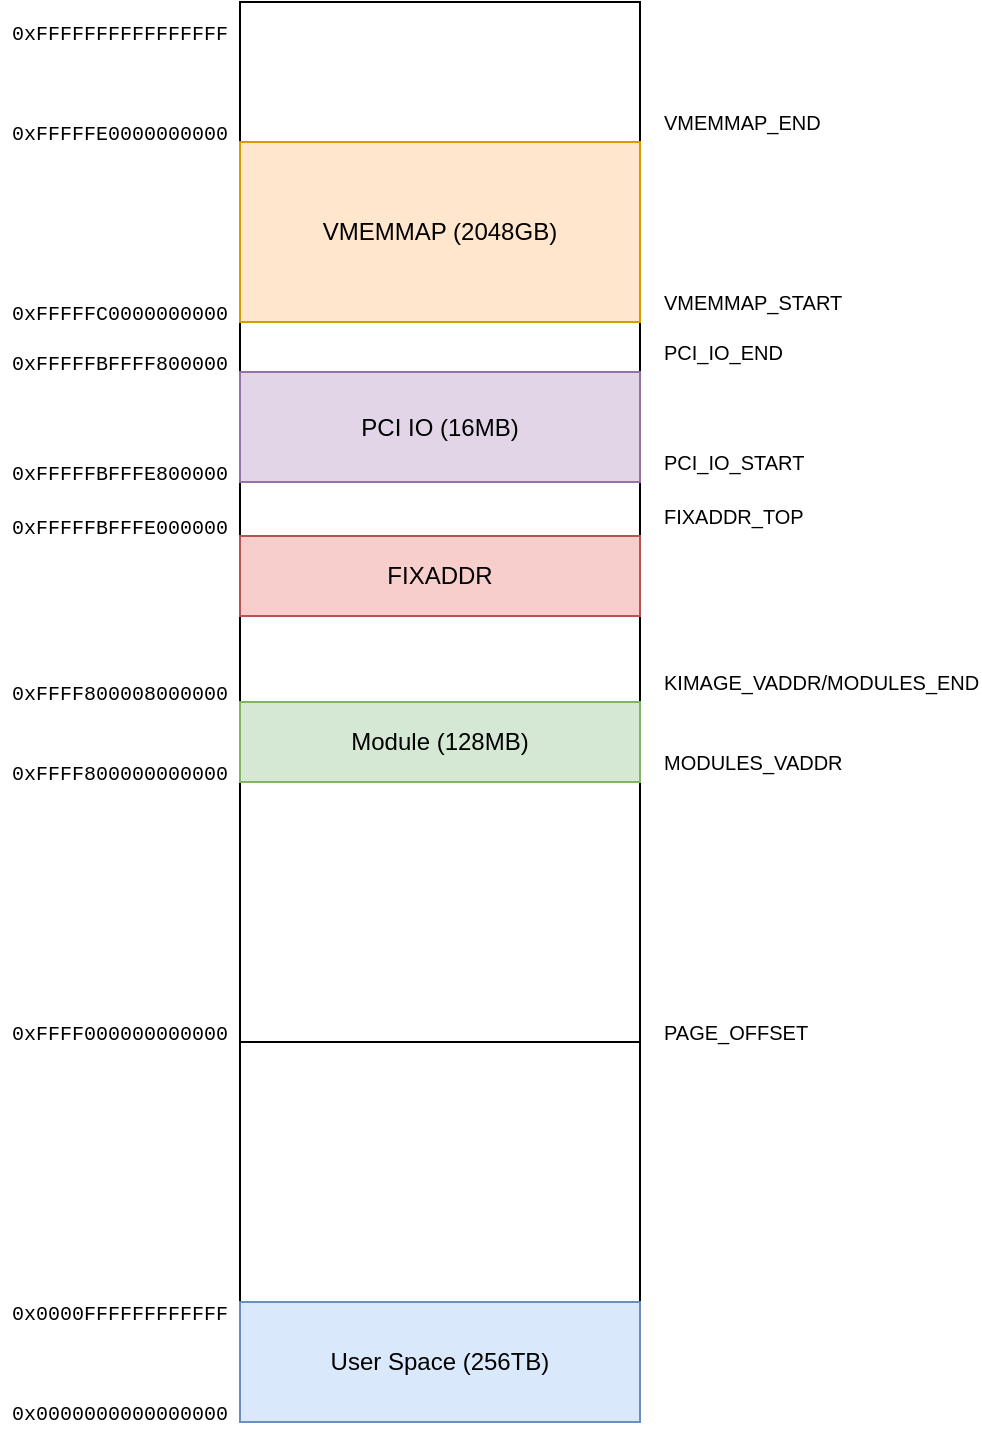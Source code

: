 <mxfile version="21.1.2" type="github">
  <diagram name="Page-1" id="ICL1FnLUgj0KGathMijP">
    <mxGraphModel dx="794" dy="1581" grid="1" gridSize="10" guides="1" tooltips="1" connect="1" arrows="1" fold="1" page="1" pageScale="1" pageWidth="850" pageHeight="1100" math="0" shadow="0">
      <root>
        <mxCell id="0" />
        <mxCell id="1" parent="0" />
        <mxCell id="Z_YMYpyKoQJiW7JMjEYe-1" value="" style="rounded=0;whiteSpace=wrap;html=1;" vertex="1" parent="1">
          <mxGeometry x="350" y="-270" width="200" height="700" as="geometry" />
        </mxCell>
        <mxCell id="Z_YMYpyKoQJiW7JMjEYe-2" value="User Space (256TB)" style="rounded=0;whiteSpace=wrap;html=1;fillColor=#dae8fc;strokeColor=#6c8ebf;" vertex="1" parent="1">
          <mxGeometry x="350" y="380" width="200" height="60" as="geometry" />
        </mxCell>
        <mxCell id="Z_YMYpyKoQJiW7JMjEYe-4" value="&lt;font style=&quot;font-size: 10px;&quot; face=&quot;Courier New&quot;&gt;0x0000FFFFFFFFFFFF&lt;/font&gt;" style="text;html=1;strokeColor=none;fillColor=none;align=center;verticalAlign=middle;whiteSpace=wrap;rounded=0;comic=0;" vertex="1" parent="1">
          <mxGeometry x="230" y="380" width="120" height="10" as="geometry" />
        </mxCell>
        <mxCell id="Z_YMYpyKoQJiW7JMjEYe-5" value="&lt;font style=&quot;font-size: 10px;&quot; face=&quot;Courier New&quot;&gt;0x0000000000000000&lt;/font&gt;" style="text;html=1;strokeColor=none;fillColor=none;align=center;verticalAlign=middle;whiteSpace=wrap;rounded=0;" vertex="1" parent="1">
          <mxGeometry x="230" y="430" width="120" height="10" as="geometry" />
        </mxCell>
        <mxCell id="Z_YMYpyKoQJiW7JMjEYe-6" value="" style="rounded=0;whiteSpace=wrap;html=1;" vertex="1" parent="1">
          <mxGeometry x="350" y="120" width="200" height="130" as="geometry" />
        </mxCell>
        <mxCell id="Z_YMYpyKoQJiW7JMjEYe-7" value="&lt;font style=&quot;font-size: 10px;&quot; face=&quot;Courier New&quot;&gt;0xFFFF000000000000&lt;/font&gt;" style="text;html=1;strokeColor=none;fillColor=none;align=center;verticalAlign=middle;whiteSpace=wrap;rounded=0;comic=0;" vertex="1" parent="1">
          <mxGeometry x="230" y="240" width="120" height="10" as="geometry" />
        </mxCell>
        <mxCell id="Z_YMYpyKoQJiW7JMjEYe-8" value="&lt;font style=&quot;font-size: 10px;&quot;&gt;PAGE_OFFSET&lt;/font&gt;" style="text;html=1;strokeColor=none;fillColor=none;align=left;verticalAlign=middle;whiteSpace=wrap;rounded=0;" vertex="1" parent="1">
          <mxGeometry x="560" y="240" width="80" height="10" as="geometry" />
        </mxCell>
        <mxCell id="Z_YMYpyKoQJiW7JMjEYe-10" value="&lt;font style=&quot;font-size: 10px;&quot; face=&quot;Courier New&quot;&gt;0xFFFF800000000000&lt;/font&gt;" style="text;html=1;strokeColor=none;fillColor=none;align=center;verticalAlign=middle;whiteSpace=wrap;rounded=0;comic=0;" vertex="1" parent="1">
          <mxGeometry x="230" y="110" width="120" height="10" as="geometry" />
        </mxCell>
        <mxCell id="Z_YMYpyKoQJiW7JMjEYe-11" value="&lt;font style=&quot;font-size: 10px;&quot;&gt;MODULES_VADDR&lt;/font&gt;" style="text;html=1;strokeColor=none;fillColor=none;align=left;verticalAlign=middle;whiteSpace=wrap;rounded=0;" vertex="1" parent="1">
          <mxGeometry x="560" y="100" width="120" height="20" as="geometry" />
        </mxCell>
        <mxCell id="Z_YMYpyKoQJiW7JMjEYe-12" value="Module (128MB)" style="rounded=0;whiteSpace=wrap;html=1;fillColor=#d5e8d4;strokeColor=#82b366;" vertex="1" parent="1">
          <mxGeometry x="350" y="80" width="200" height="40" as="geometry" />
        </mxCell>
        <mxCell id="Z_YMYpyKoQJiW7JMjEYe-13" value="&lt;font style=&quot;font-size: 10px;&quot; face=&quot;Courier New&quot;&gt;0xFFFF800008000000&lt;/font&gt;" style="text;html=1;strokeColor=none;fillColor=none;align=center;verticalAlign=middle;whiteSpace=wrap;rounded=0;comic=0;" vertex="1" parent="1">
          <mxGeometry x="230" y="70" width="120" height="10" as="geometry" />
        </mxCell>
        <mxCell id="Z_YMYpyKoQJiW7JMjEYe-14" value="&lt;font style=&quot;font-size: 10px;&quot;&gt;KIMAGE_VADDR/MODULES_END&lt;/font&gt;" style="text;html=1;strokeColor=none;fillColor=none;align=left;verticalAlign=middle;whiteSpace=wrap;rounded=0;" vertex="1" parent="1">
          <mxGeometry x="560" y="60" width="120" height="20" as="geometry" />
        </mxCell>
        <mxCell id="Z_YMYpyKoQJiW7JMjEYe-15" value="VMEMMAP (2048GB)" style="rounded=0;whiteSpace=wrap;html=1;fillColor=#ffe6cc;strokeColor=#d79b00;" vertex="1" parent="1">
          <mxGeometry x="350" y="-200" width="200" height="90" as="geometry" />
        </mxCell>
        <mxCell id="Z_YMYpyKoQJiW7JMjEYe-16" value="&lt;font style=&quot;font-size: 10px;&quot; face=&quot;Courier New&quot;&gt;0xFFFFFC0000000000&lt;/font&gt;" style="text;html=1;strokeColor=none;fillColor=none;align=center;verticalAlign=middle;whiteSpace=wrap;rounded=0;comic=0;" vertex="1" parent="1">
          <mxGeometry x="230" y="-120" width="120" height="10" as="geometry" />
        </mxCell>
        <mxCell id="Z_YMYpyKoQJiW7JMjEYe-17" value="&lt;font style=&quot;font-size: 10px;&quot;&gt;VMEMMAP_START&lt;/font&gt;" style="text;html=1;strokeColor=none;fillColor=none;align=left;verticalAlign=middle;whiteSpace=wrap;rounded=0;" vertex="1" parent="1">
          <mxGeometry x="560" y="-130" width="120" height="20" as="geometry" />
        </mxCell>
        <mxCell id="Z_YMYpyKoQJiW7JMjEYe-19" value="&lt;font style=&quot;font-size: 10px;&quot; face=&quot;Courier New&quot;&gt;0xFFFFFE0000000000&lt;/font&gt;" style="text;html=1;strokeColor=none;fillColor=none;align=center;verticalAlign=middle;whiteSpace=wrap;rounded=0;comic=0;" vertex="1" parent="1">
          <mxGeometry x="230" y="-210" width="120" height="10" as="geometry" />
        </mxCell>
        <mxCell id="Z_YMYpyKoQJiW7JMjEYe-20" value="&lt;font style=&quot;font-size: 10px;&quot;&gt;VMEMMAP_END&lt;/font&gt;" style="text;html=1;strokeColor=none;fillColor=none;align=left;verticalAlign=middle;whiteSpace=wrap;rounded=0;" vertex="1" parent="1">
          <mxGeometry x="560" y="-220" width="120" height="20" as="geometry" />
        </mxCell>
        <mxCell id="Z_YMYpyKoQJiW7JMjEYe-22" value="&lt;font style=&quot;font-size: 10px;&quot; face=&quot;Courier New&quot;&gt;0xFFFFFFFFFFFFFFFF&lt;/font&gt;" style="text;html=1;strokeColor=none;fillColor=none;align=center;verticalAlign=middle;whiteSpace=wrap;rounded=0;comic=0;" vertex="1" parent="1">
          <mxGeometry x="230" y="-260" width="120" height="10" as="geometry" />
        </mxCell>
        <mxCell id="Z_YMYpyKoQJiW7JMjEYe-25" value="&lt;font style=&quot;font-size: 10px;&quot; face=&quot;Courier New&quot;&gt;0xFFFFFBFFFF800000&lt;/font&gt;" style="text;html=1;strokeColor=none;fillColor=none;align=center;verticalAlign=middle;whiteSpace=wrap;rounded=0;comic=0;" vertex="1" parent="1">
          <mxGeometry x="230" y="-95" width="120" height="10" as="geometry" />
        </mxCell>
        <mxCell id="Z_YMYpyKoQJiW7JMjEYe-26" value="&lt;font style=&quot;font-size: 10px;&quot;&gt;PCI_IO_END&lt;/font&gt;" style="text;html=1;strokeColor=none;fillColor=none;align=left;verticalAlign=middle;whiteSpace=wrap;rounded=0;" vertex="1" parent="1">
          <mxGeometry x="560" y="-105" width="120" height="20" as="geometry" />
        </mxCell>
        <mxCell id="Z_YMYpyKoQJiW7JMjEYe-27" value="PCI IO (16MB)" style="rounded=0;whiteSpace=wrap;html=1;fillColor=#e1d5e7;strokeColor=#9673a6;" vertex="1" parent="1">
          <mxGeometry x="350" y="-85" width="200" height="55" as="geometry" />
        </mxCell>
        <mxCell id="Z_YMYpyKoQJiW7JMjEYe-28" value="&lt;font style=&quot;font-size: 10px;&quot; face=&quot;Courier New&quot;&gt;0xFFFFFBFFFE800000&lt;/font&gt;" style="text;html=1;strokeColor=none;fillColor=none;align=center;verticalAlign=middle;whiteSpace=wrap;rounded=0;comic=0;" vertex="1" parent="1">
          <mxGeometry x="230" y="-40" width="120" height="10" as="geometry" />
        </mxCell>
        <mxCell id="Z_YMYpyKoQJiW7JMjEYe-29" value="&lt;font style=&quot;font-size: 10px;&quot;&gt;PCI_IO_START&lt;/font&gt;" style="text;html=1;strokeColor=none;fillColor=none;align=left;verticalAlign=middle;whiteSpace=wrap;rounded=0;" vertex="1" parent="1">
          <mxGeometry x="560" y="-50" width="120" height="20" as="geometry" />
        </mxCell>
        <mxCell id="Z_YMYpyKoQJiW7JMjEYe-30" value="FIXADDR" style="rounded=0;whiteSpace=wrap;html=1;fillColor=#f8cecc;strokeColor=#b85450;" vertex="1" parent="1">
          <mxGeometry x="350" y="-3" width="200" height="40" as="geometry" />
        </mxCell>
        <mxCell id="Z_YMYpyKoQJiW7JMjEYe-31" value="&lt;font style=&quot;font-size: 10px;&quot; face=&quot;Courier New&quot;&gt;0xFFFFFBFFFE000000&lt;/font&gt;" style="text;html=1;strokeColor=none;fillColor=none;align=center;verticalAlign=middle;whiteSpace=wrap;rounded=0;comic=0;" vertex="1" parent="1">
          <mxGeometry x="230" y="-13" width="120" height="10" as="geometry" />
        </mxCell>
        <mxCell id="Z_YMYpyKoQJiW7JMjEYe-32" value="&lt;font style=&quot;font-size: 10px;&quot;&gt;FIXADDR_TOP&lt;/font&gt;" style="text;html=1;strokeColor=none;fillColor=none;align=left;verticalAlign=middle;whiteSpace=wrap;rounded=0;" vertex="1" parent="1">
          <mxGeometry x="560" y="-23" width="120" height="20" as="geometry" />
        </mxCell>
      </root>
    </mxGraphModel>
  </diagram>
</mxfile>
